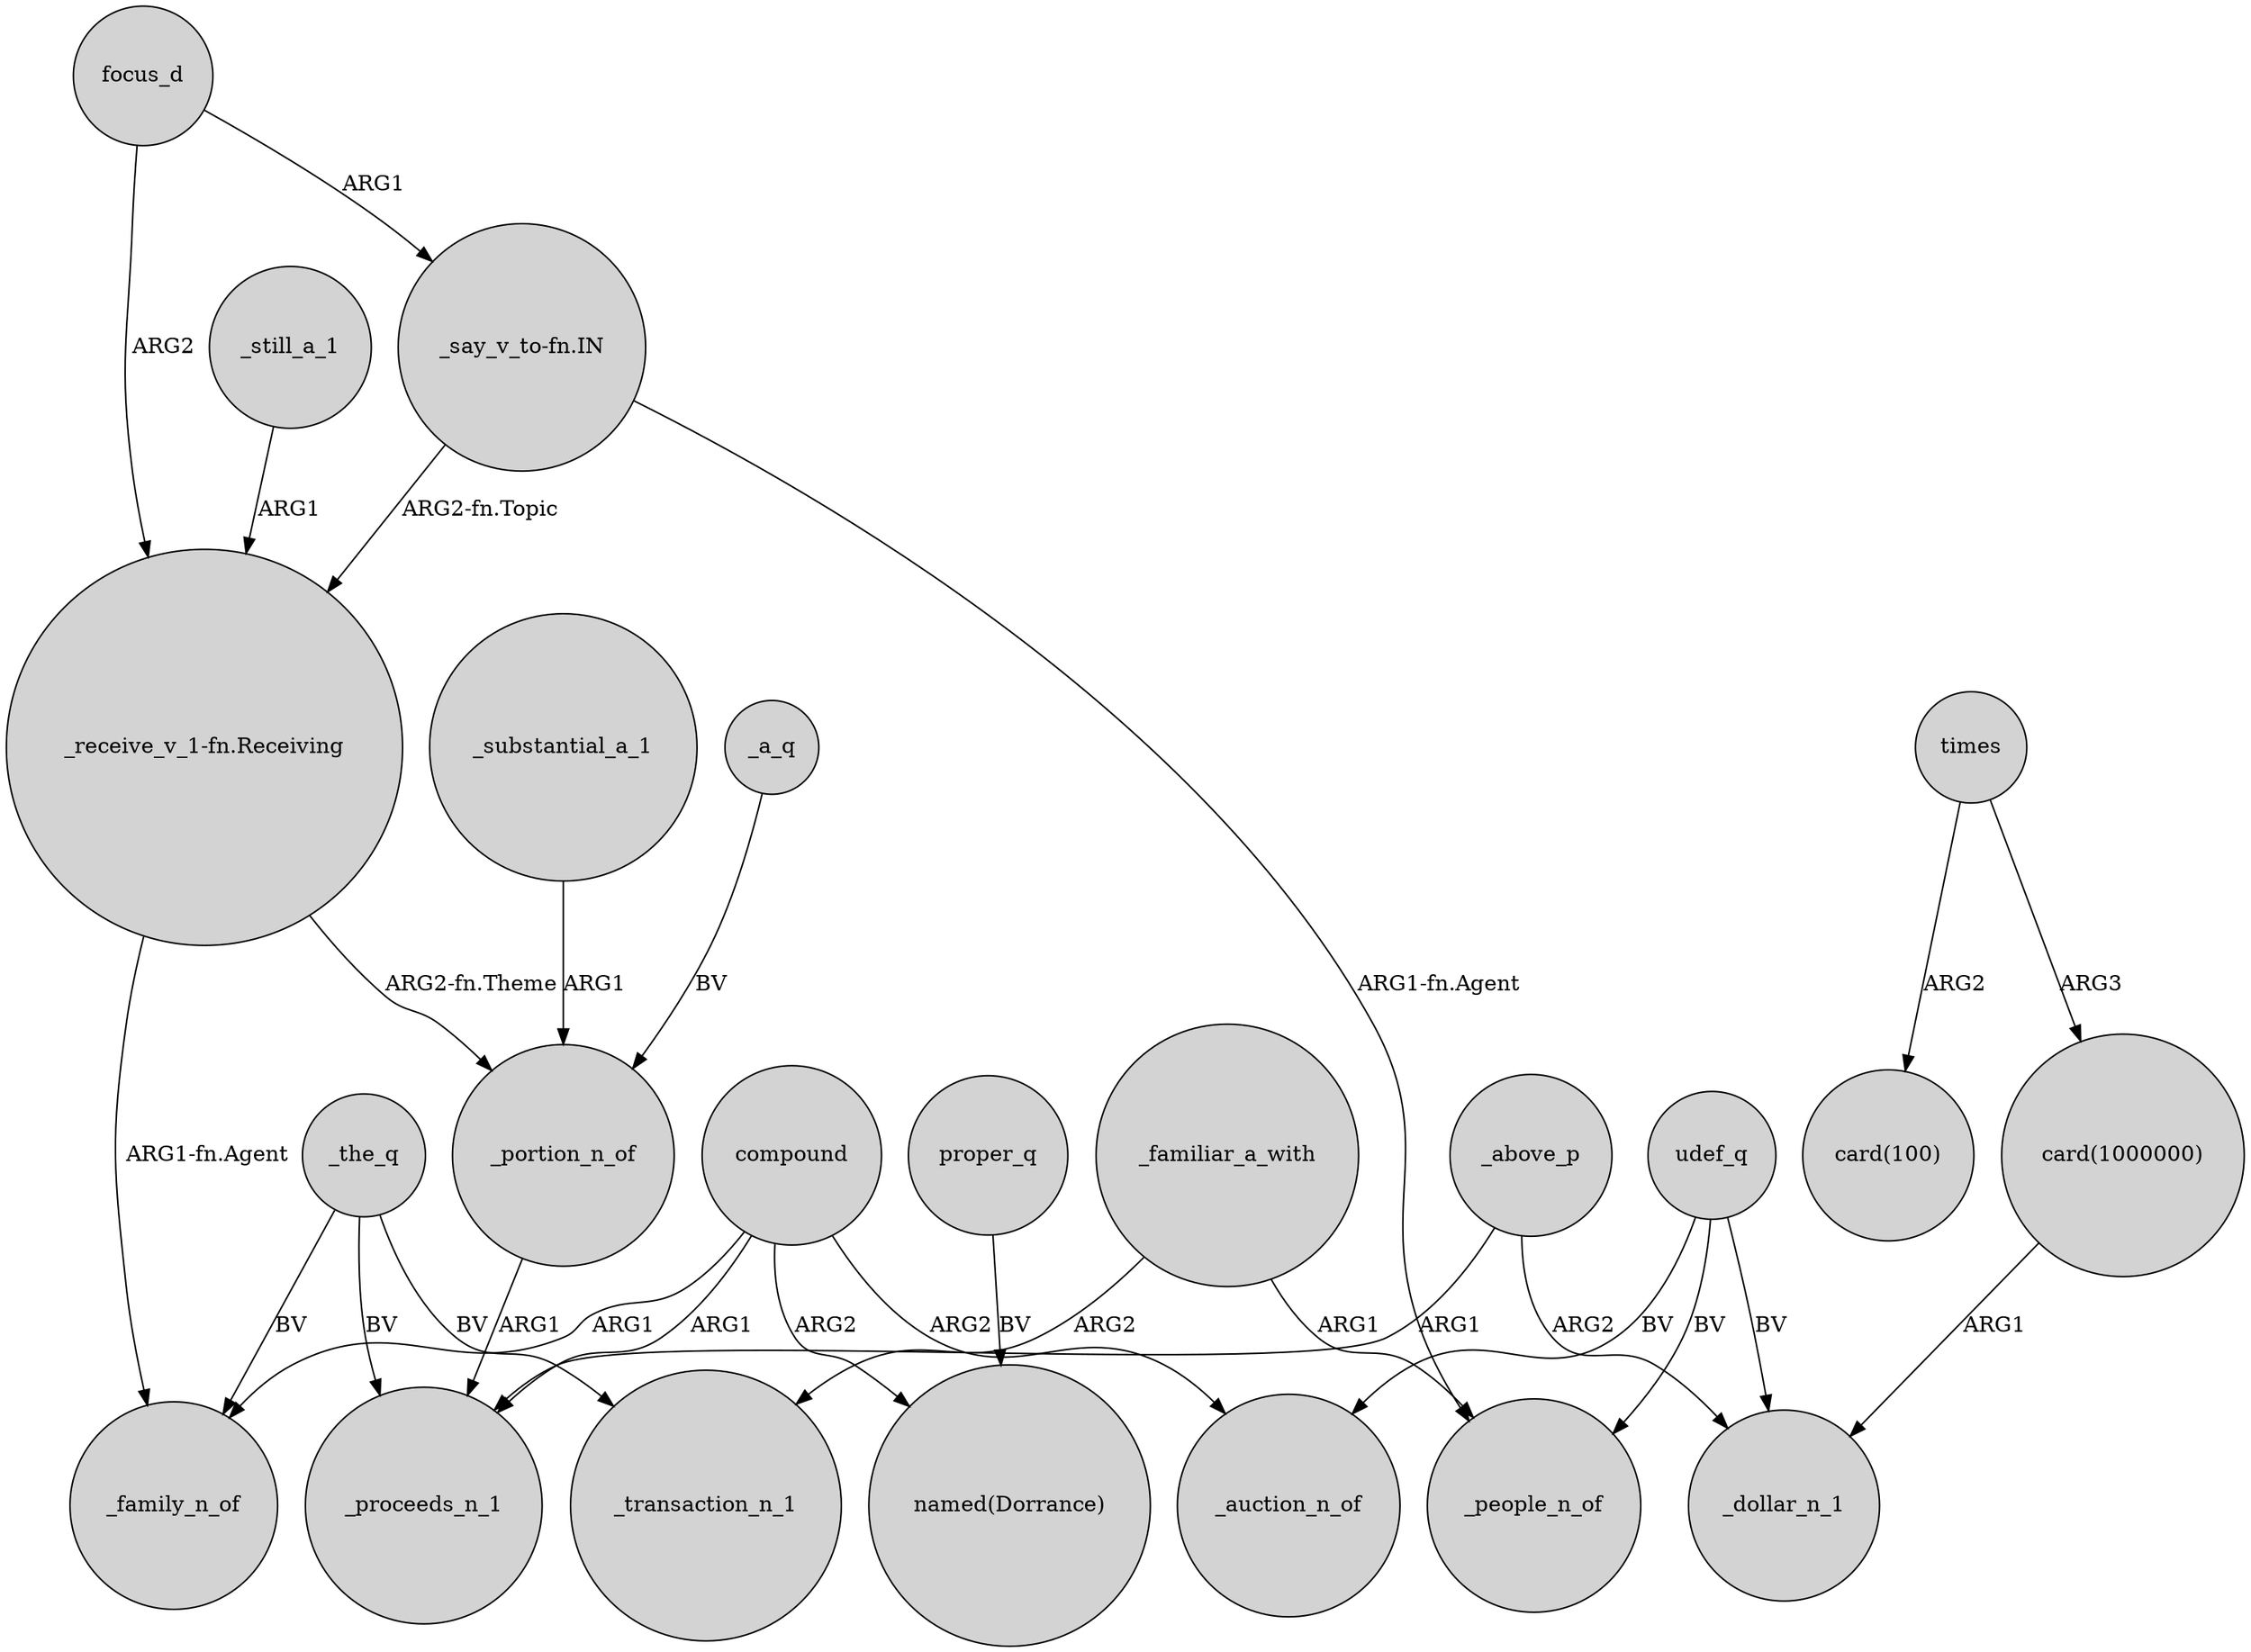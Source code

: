 digraph {
	node [shape=circle style=filled]
	"card(1000000)" -> _dollar_n_1 [label=ARG1]
	compound -> _family_n_of [label=ARG1]
	"_say_v_to-fn.IN" -> "_receive_v_1-fn.Receiving" [label="ARG2-fn.Topic"]
	times -> "card(100)" [label=ARG2]
	compound -> _proceeds_n_1 [label=ARG1]
	_familiar_a_with -> _people_n_of [label=ARG1]
	_above_p -> _proceeds_n_1 [label=ARG1]
	"_receive_v_1-fn.Receiving" -> _family_n_of [label="ARG1-fn.Agent"]
	_the_q -> _family_n_of [label=BV]
	compound -> _auction_n_of [label=ARG2]
	udef_q -> _auction_n_of [label=BV]
	_portion_n_of -> _proceeds_n_1 [label=ARG1]
	_the_q -> _proceeds_n_1 [label=BV]
	proper_q -> "named(Dorrance)" [label=BV]
	udef_q -> _people_n_of [label=BV]
	"_say_v_to-fn.IN" -> _people_n_of [label="ARG1-fn.Agent"]
	times -> "card(1000000)" [label=ARG3]
	_substantial_a_1 -> _portion_n_of [label=ARG1]
	"_receive_v_1-fn.Receiving" -> _portion_n_of [label="ARG2-fn.Theme"]
	_familiar_a_with -> _transaction_n_1 [label=ARG2]
	compound -> "named(Dorrance)" [label=ARG2]
	_still_a_1 -> "_receive_v_1-fn.Receiving" [label=ARG1]
	focus_d -> "_receive_v_1-fn.Receiving" [label=ARG2]
	_the_q -> _transaction_n_1 [label=BV]
	_a_q -> _portion_n_of [label=BV]
	_above_p -> _dollar_n_1 [label=ARG2]
	udef_q -> _dollar_n_1 [label=BV]
	focus_d -> "_say_v_to-fn.IN" [label=ARG1]
}
